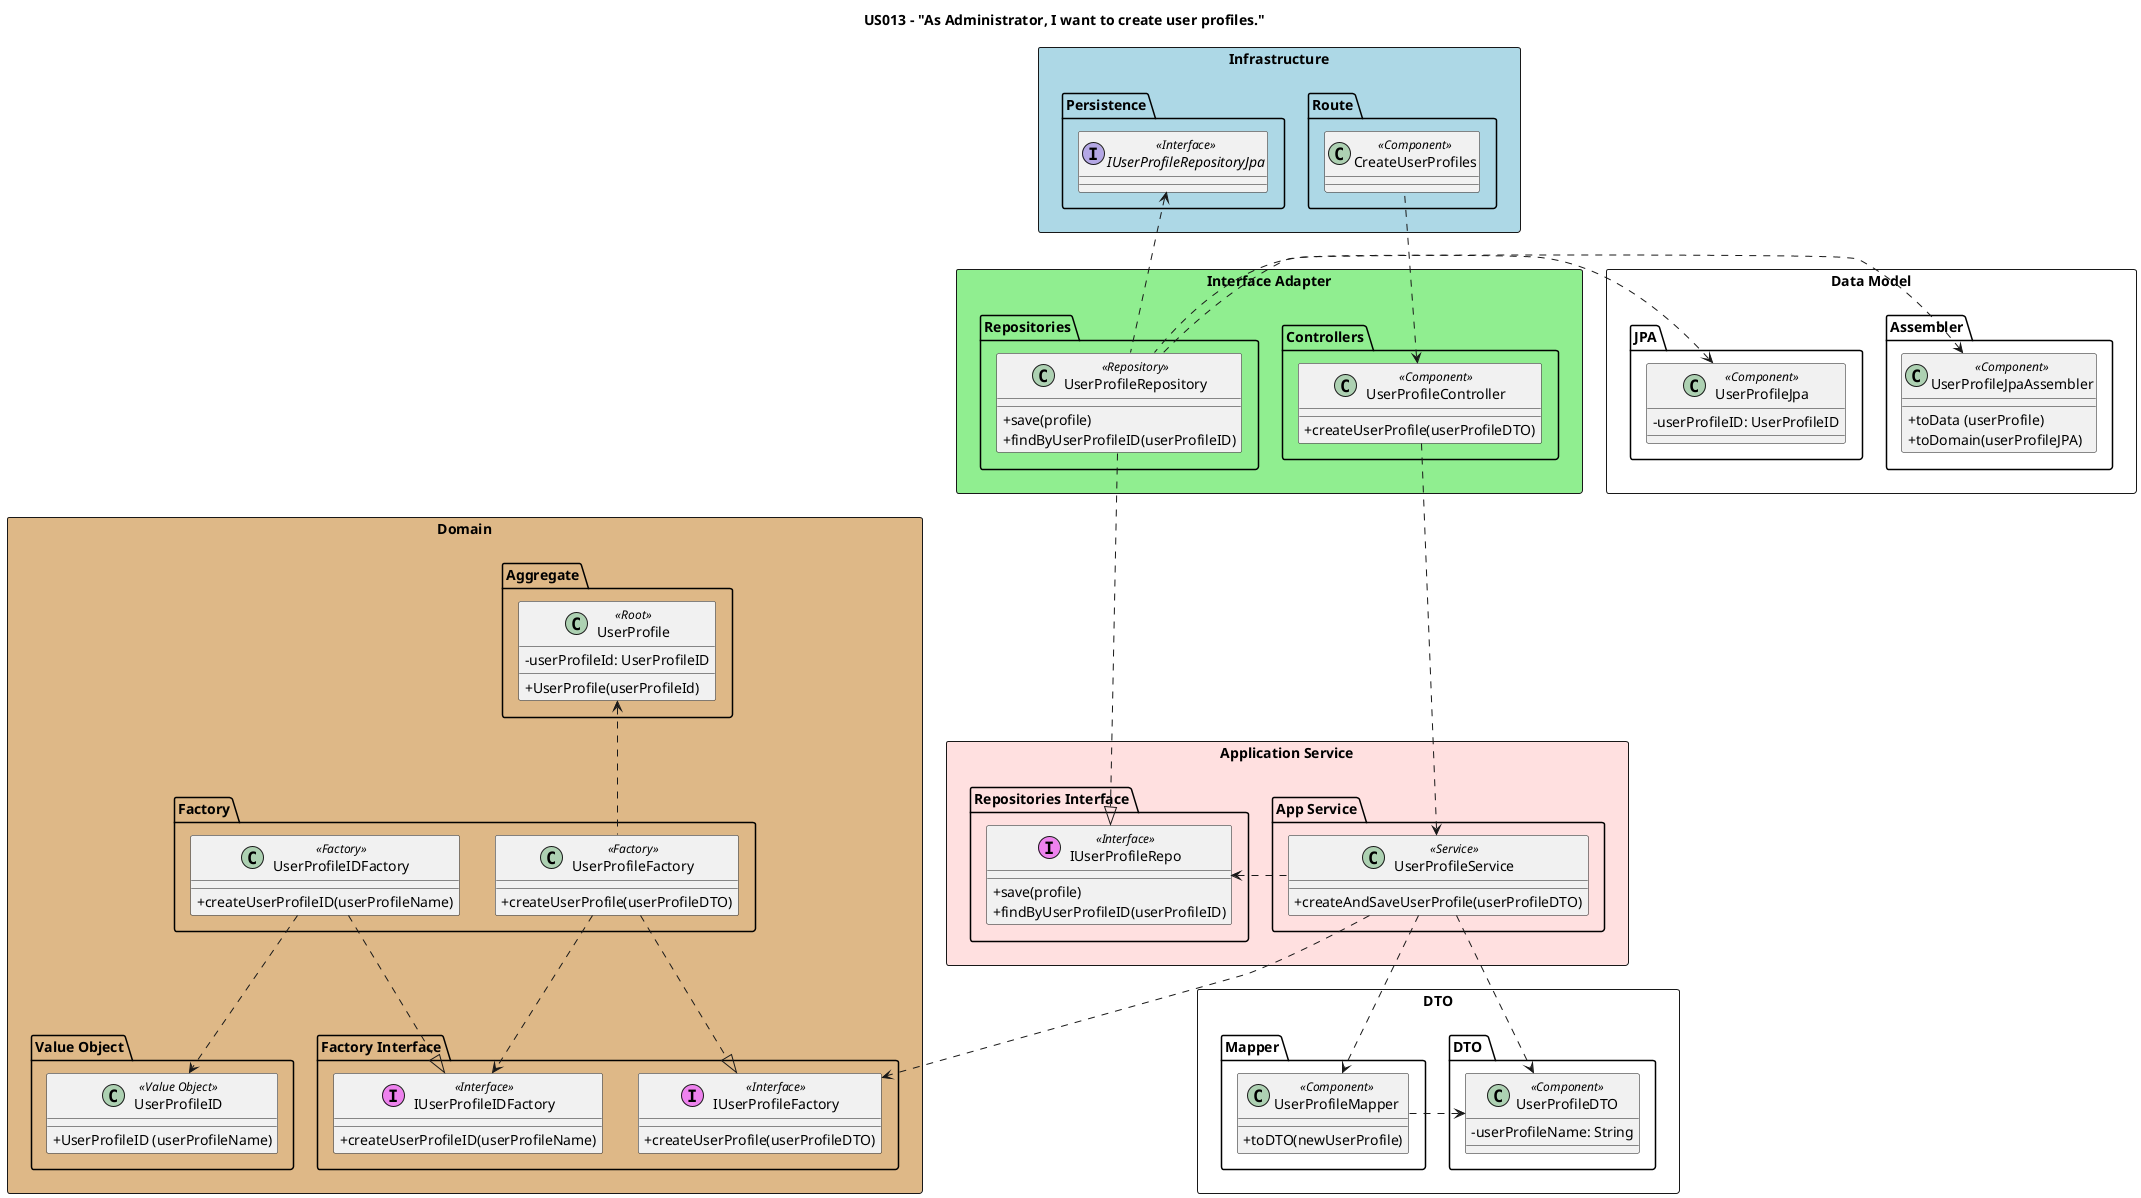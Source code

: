 @startuml

skinparam classAttributeIconSize 0

title US013 - "As Administrator, I want to create user profiles."

package "Infrastructure" <<Rectangle>> #lightblue {
package "Route"{
    class "CreateUserProfiles" as route <<Component>>
    }

    package "Persistence" {
    interface "IUserProfileRepositoryJpa" as jpa <<Interface>>
    }
}



package "Interface Adapter" <<Rectangle>> #lightgreen{
package "Controllers" <<Folder>>{

    class "UserProfileController" as ctrl <<Component>>{
     +createUserProfile(userProfileDTO)
    }
    }


    package "Repositories" <<Folder>>{
    class "UserProfileRepository" as uRepo <<Repository>>{
    +save(profile)
    +findByUserProfileID(userProfileID)

    }
}
}

package "DTO" <<Rectangle>>  {

package "DTO " {
    class "UserProfileDTO" as dto <<Component>> {
    -userProfileName: String
    }
}


package "Mapper"{
    class "UserProfileMapper" as mapper <<Component>> {
    +toDTO(newUserProfile)
    }
}

}




package "Application Service"<<Rectangle>> #implementation {
    package "App Service" {
        class "UserProfileService" as service <<Service>>{
        +createAndSaveUserProfile(userProfileDTO)
        }
    }
    package "Repositories Interface" {
        class "IUserProfileRepo" as iUserProfileRepo <<(I, Violet) Interface>> {
             +save(profile)
             +findByUserProfileID(userProfileID)
        }

    }


}

package "Domain" <<Rectangle>>#burlywood  {
    package "Factory" {
        class "UserProfileFactory" as userProfileFactory <<Factory>> {
        +createUserProfile(userProfileDTO)
        }

        class "UserProfileIDFactory" as userProfileIDFactory <<Factory>> {
        +createUserProfileID(userProfileName)
        }

    }

      package "Factory Interface" as factoryInterface <<Folder>>{

          class "IUserProfileIDFactory" as iUserProfileIDFactory <<(I, Violet) Interface>> {
                +createUserProfileID(userProfileName)
                }

          class "IUserProfileFactory" as iUserProfileFactory <<(I, Violet) Interface>> {
                 +createUserProfile(userProfileDTO)
                 }
      }


    package "Aggregate" {
        class "UserProfile" as userProfile <<Root>>{
         -userProfileId: UserProfileID
         +UserProfile(userProfileId)
        }
    }
    package "Value Object"  {
        class "UserProfileID" as userProfileID <<Value Object>>{
        +UserProfileID (userProfileName)
        }
    }
}

    package "Data Model" <<Rectangle>>{
    package "Assembler" <<Folder>> {
        class "UserProfileJpaAssembler" as assemblerjpa <<Component>> {
        +toData (userProfile)
        +toDomain(userProfileJPA)
        }
     }


    package "JPA" <<Folder>> {
        class "UserProfileJpa" as UPjpa <<Component>> {
        -userProfileID: UserProfileID
        }

route ..up.> ctrl
ctrl .d.> service
uRepo ..d.|> iUserProfileRepo
service .left.> iUserProfileRepo
service ..> iUserProfileFactory
service .d.> dto
service .down.> mapper
userProfileFactory ..down|> iUserProfileFactory
userProfileIDFactory ..down|> iUserProfileIDFactory
userProfileFactory ..down> iUserProfileIDFactory
userProfileFactory ..up> userProfile
userProfileIDFactory ..down> userProfileID
uRepo ..l.> assemblerjpa
uRepo ..l.> UPjpa
mapper ..l.> dto
uRepo ..up.>jpa


@enduml
